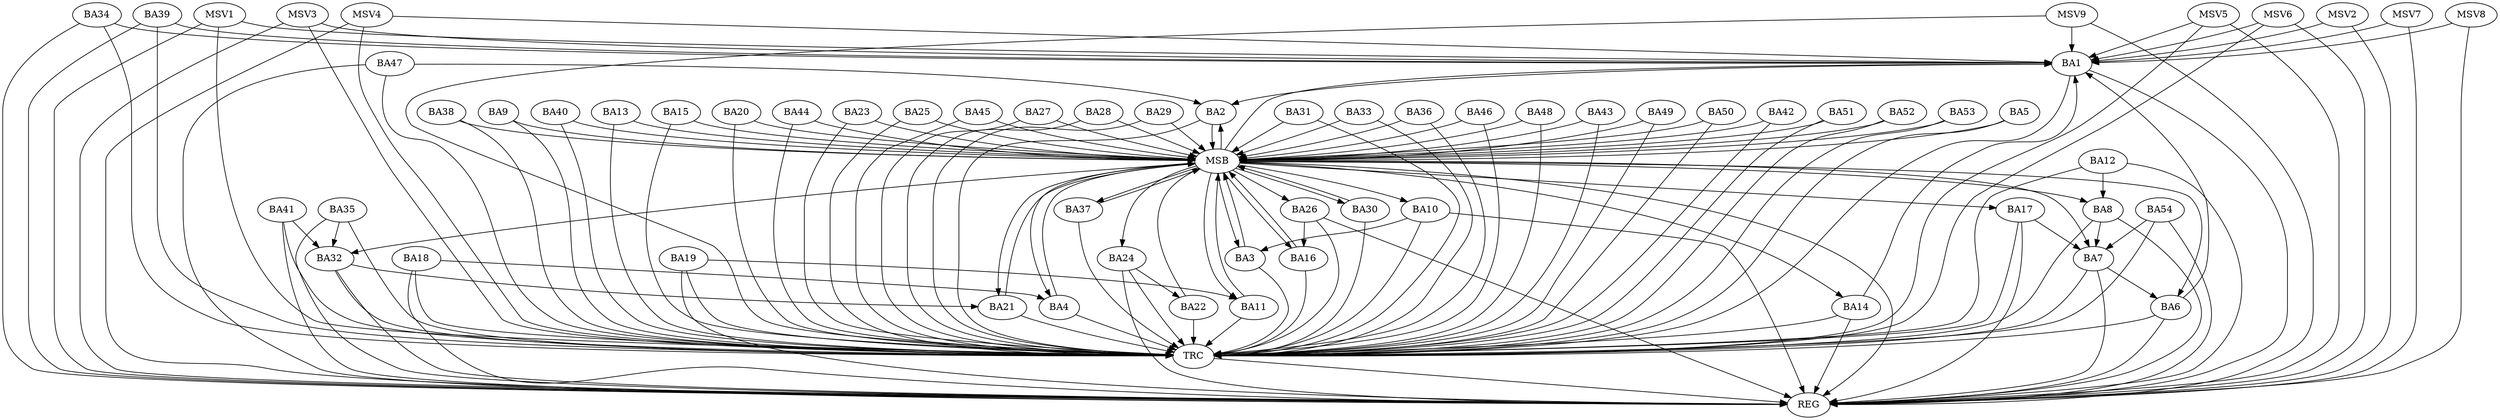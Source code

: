 strict digraph G {
  BA1 [ label="BA1" ];
  BA2 [ label="BA2" ];
  BA3 [ label="BA3" ];
  BA4 [ label="BA4" ];
  BA5 [ label="BA5" ];
  BA6 [ label="BA6" ];
  BA7 [ label="BA7" ];
  BA8 [ label="BA8" ];
  BA9 [ label="BA9" ];
  BA10 [ label="BA10" ];
  BA11 [ label="BA11" ];
  BA12 [ label="BA12" ];
  BA13 [ label="BA13" ];
  BA14 [ label="BA14" ];
  BA15 [ label="BA15" ];
  BA16 [ label="BA16" ];
  BA17 [ label="BA17" ];
  BA18 [ label="BA18" ];
  BA19 [ label="BA19" ];
  BA20 [ label="BA20" ];
  BA21 [ label="BA21" ];
  BA22 [ label="BA22" ];
  BA23 [ label="BA23" ];
  BA24 [ label="BA24" ];
  BA25 [ label="BA25" ];
  BA26 [ label="BA26" ];
  BA27 [ label="BA27" ];
  BA28 [ label="BA28" ];
  BA29 [ label="BA29" ];
  BA30 [ label="BA30" ];
  BA31 [ label="BA31" ];
  BA32 [ label="BA32" ];
  BA33 [ label="BA33" ];
  BA34 [ label="BA34" ];
  BA35 [ label="BA35" ];
  BA36 [ label="BA36" ];
  BA37 [ label="BA37" ];
  BA38 [ label="BA38" ];
  BA39 [ label="BA39" ];
  BA40 [ label="BA40" ];
  BA41 [ label="BA41" ];
  BA42 [ label="BA42" ];
  BA43 [ label="BA43" ];
  BA44 [ label="BA44" ];
  BA45 [ label="BA45" ];
  BA46 [ label="BA46" ];
  BA47 [ label="BA47" ];
  BA48 [ label="BA48" ];
  BA49 [ label="BA49" ];
  BA50 [ label="BA50" ];
  BA51 [ label="BA51" ];
  BA52 [ label="BA52" ];
  BA53 [ label="BA53" ];
  BA54 [ label="BA54" ];
  REG [ label="REG" ];
  MSB [ label="MSB" ];
  TRC [ label="TRC" ];
  MSV1 [ label="MSV1" ];
  MSV2 [ label="MSV2" ];
  MSV3 [ label="MSV3" ];
  MSV4 [ label="MSV4" ];
  MSV5 [ label="MSV5" ];
  MSV6 [ label="MSV6" ];
  MSV7 [ label="MSV7" ];
  MSV8 [ label="MSV8" ];
  MSV9 [ label="MSV9" ];
  BA1 -> BA2;
  BA6 -> BA1;
  BA7 -> BA6;
  BA8 -> BA7;
  BA10 -> BA3;
  BA12 -> BA8;
  BA14 -> BA1;
  BA17 -> BA7;
  BA18 -> BA4;
  BA19 -> BA11;
  BA24 -> BA22;
  BA26 -> BA16;
  BA32 -> BA21;
  BA34 -> BA1;
  BA35 -> BA32;
  BA39 -> BA1;
  BA41 -> BA32;
  BA47 -> BA2;
  BA54 -> BA7;
  BA1 -> REG;
  BA6 -> REG;
  BA7 -> REG;
  BA8 -> REG;
  BA10 -> REG;
  BA12 -> REG;
  BA14 -> REG;
  BA17 -> REG;
  BA18 -> REG;
  BA19 -> REG;
  BA24 -> REG;
  BA26 -> REG;
  BA32 -> REG;
  BA34 -> REG;
  BA35 -> REG;
  BA39 -> REG;
  BA41 -> REG;
  BA47 -> REG;
  BA54 -> REG;
  BA2 -> MSB;
  MSB -> BA1;
  MSB -> REG;
  BA3 -> MSB;
  MSB -> BA2;
  BA4 -> MSB;
  BA5 -> MSB;
  BA9 -> MSB;
  MSB -> BA8;
  BA11 -> MSB;
  MSB -> BA10;
  BA13 -> MSB;
  MSB -> BA4;
  BA15 -> MSB;
  MSB -> BA3;
  BA16 -> MSB;
  BA20 -> MSB;
  BA21 -> MSB;
  BA22 -> MSB;
  MSB -> BA21;
  BA23 -> MSB;
  MSB -> BA6;
  BA25 -> MSB;
  BA27 -> MSB;
  MSB -> BA24;
  BA28 -> MSB;
  MSB -> BA17;
  BA29 -> MSB;
  BA30 -> MSB;
  MSB -> BA14;
  BA31 -> MSB;
  MSB -> BA7;
  BA33 -> MSB;
  MSB -> BA30;
  BA36 -> MSB;
  MSB -> BA26;
  BA37 -> MSB;
  BA38 -> MSB;
  BA40 -> MSB;
  BA42 -> MSB;
  MSB -> BA16;
  BA43 -> MSB;
  MSB -> BA32;
  BA44 -> MSB;
  BA45 -> MSB;
  BA46 -> MSB;
  MSB -> BA37;
  BA48 -> MSB;
  BA49 -> MSB;
  BA50 -> MSB;
  MSB -> BA11;
  BA51 -> MSB;
  BA52 -> MSB;
  BA53 -> MSB;
  BA1 -> TRC;
  BA2 -> TRC;
  BA3 -> TRC;
  BA4 -> TRC;
  BA5 -> TRC;
  BA6 -> TRC;
  BA7 -> TRC;
  BA8 -> TRC;
  BA9 -> TRC;
  BA10 -> TRC;
  BA11 -> TRC;
  BA12 -> TRC;
  BA13 -> TRC;
  BA14 -> TRC;
  BA15 -> TRC;
  BA16 -> TRC;
  BA17 -> TRC;
  BA18 -> TRC;
  BA19 -> TRC;
  BA20 -> TRC;
  BA21 -> TRC;
  BA22 -> TRC;
  BA23 -> TRC;
  BA24 -> TRC;
  BA25 -> TRC;
  BA26 -> TRC;
  BA27 -> TRC;
  BA28 -> TRC;
  BA29 -> TRC;
  BA30 -> TRC;
  BA31 -> TRC;
  BA32 -> TRC;
  BA33 -> TRC;
  BA34 -> TRC;
  BA35 -> TRC;
  BA36 -> TRC;
  BA37 -> TRC;
  BA38 -> TRC;
  BA39 -> TRC;
  BA40 -> TRC;
  BA41 -> TRC;
  BA42 -> TRC;
  BA43 -> TRC;
  BA44 -> TRC;
  BA45 -> TRC;
  BA46 -> TRC;
  BA47 -> TRC;
  BA48 -> TRC;
  BA49 -> TRC;
  BA50 -> TRC;
  BA51 -> TRC;
  BA52 -> TRC;
  BA53 -> TRC;
  BA54 -> TRC;
  TRC -> REG;
  MSV1 -> BA1;
  MSV2 -> BA1;
  MSV1 -> REG;
  MSV1 -> TRC;
  MSV2 -> REG;
  MSV3 -> BA1;
  MSV4 -> BA1;
  MSV5 -> BA1;
  MSV6 -> BA1;
  MSV3 -> REG;
  MSV3 -> TRC;
  MSV4 -> REG;
  MSV4 -> TRC;
  MSV5 -> REG;
  MSV5 -> TRC;
  MSV6 -> REG;
  MSV6 -> TRC;
  MSV7 -> BA1;
  MSV7 -> REG;
  MSV8 -> BA1;
  MSV8 -> REG;
  MSV9 -> BA1;
  MSV9 -> REG;
  MSV9 -> TRC;
}
